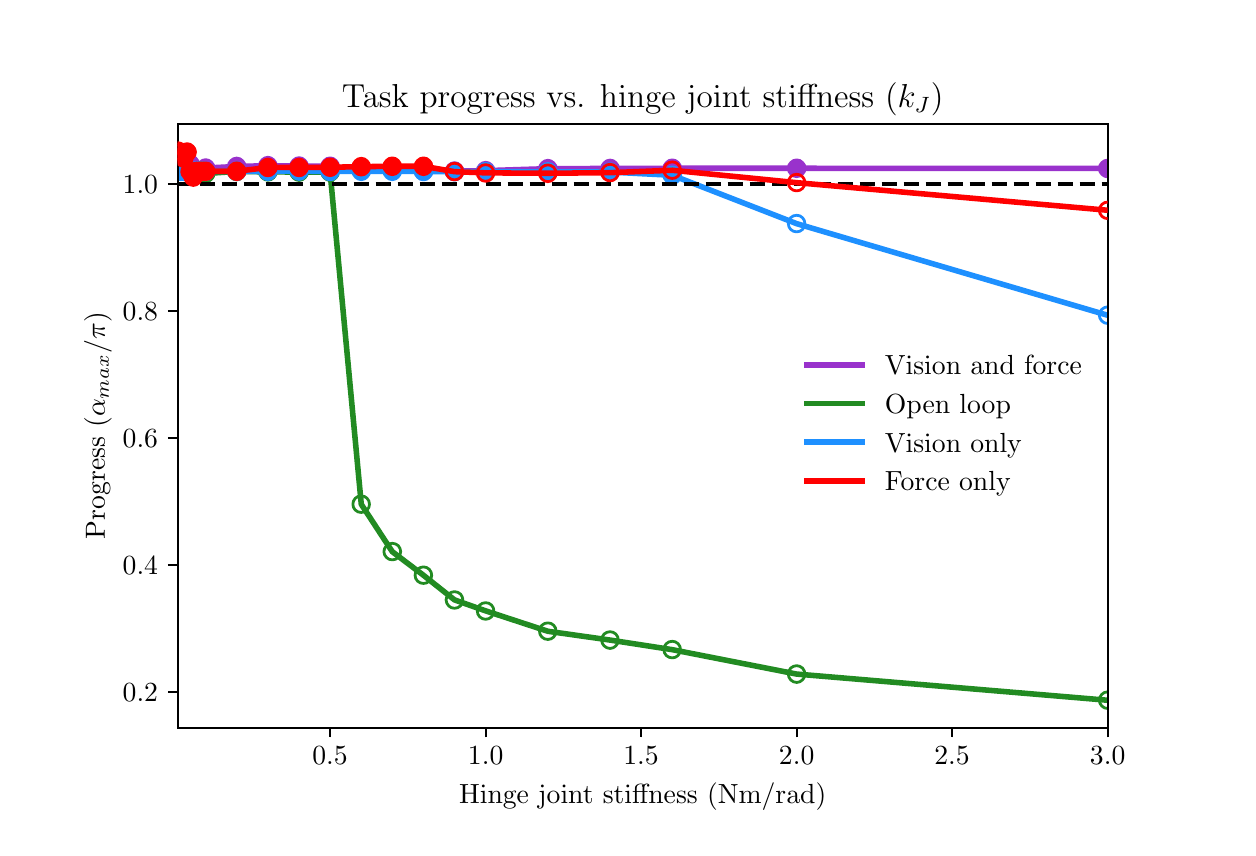 \begingroup%
\makeatletter%
\begin{pgfpicture}%
\pgfpathrectangle{\pgfpointorigin}{\pgfqpoint{6.0in}{4.0in}}%
\pgfusepath{use as bounding box, clip}%
\begin{pgfscope}%
\pgfsetbuttcap%
\pgfsetmiterjoin%
\pgfsetlinewidth{0.0pt}%
\definecolor{currentstroke}{rgb}{1.0,1.0,1.0}%
\pgfsetstrokecolor{currentstroke}%
\pgfsetstrokeopacity{0.0}%
\pgfsetdash{}{0pt}%
\pgfpathmoveto{\pgfqpoint{0.0in}{0.0in}}%
\pgfpathlineto{\pgfqpoint{6.0in}{0.0in}}%
\pgfpathlineto{\pgfqpoint{6.0in}{4.0in}}%
\pgfpathlineto{\pgfqpoint{0.0in}{4.0in}}%
\pgfpathclose%
\pgfusepath{}%
\end{pgfscope}%
\begin{pgfscope}%
\pgfsetbuttcap%
\pgfsetmiterjoin%
\definecolor{currentfill}{rgb}{1.0,1.0,1.0}%
\pgfsetfillcolor{currentfill}%
\pgfsetlinewidth{0.0pt}%
\definecolor{currentstroke}{rgb}{0.0,0.0,0.0}%
\pgfsetstrokecolor{currentstroke}%
\pgfsetstrokeopacity{0.0}%
\pgfsetdash{}{0pt}%
\pgfpathmoveto{\pgfqpoint{0.75in}{0.5in}}%
\pgfpathlineto{\pgfqpoint{5.4in}{0.5in}}%
\pgfpathlineto{\pgfqpoint{5.4in}{3.52in}}%
\pgfpathlineto{\pgfqpoint{0.75in}{3.52in}}%
\pgfpathclose%
\pgfusepath{fill}%
\end{pgfscope}%
\begin{pgfscope}%
\pgfpathrectangle{\pgfqpoint{0.75in}{0.5in}}{\pgfqpoint{4.65in}{3.02in}}%
\pgfusepath{clip}%
\pgfsetbuttcap%
\pgfsetroundjoin%
\definecolor{currentfill}{rgb}{0.6,0.196,0.8}%
\pgfsetfillcolor{currentfill}%
\pgfsetlinewidth{1.004pt}%
\definecolor{currentstroke}{rgb}{0.6,0.196,0.8}%
\pgfsetstrokecolor{currentstroke}%
\pgfsetdash{}{0pt}%
\pgfsys@defobject{currentmarker}{\pgfqpoint{-0.042in}{-0.042in}}{\pgfqpoint{0.042in}{0.042in}}{%
\pgfpathmoveto{\pgfqpoint{0.0in}{-0.042in}}%
\pgfpathcurveto{\pgfqpoint{0.011in}{-0.042in}}{\pgfqpoint{0.022in}{-0.037in}}{\pgfqpoint{0.029in}{-0.029in}}%
\pgfpathcurveto{\pgfqpoint{0.037in}{-0.022in}}{\pgfqpoint{0.042in}{-0.011in}}{\pgfqpoint{0.042in}{0.0in}}%
\pgfpathcurveto{\pgfqpoint{0.042in}{0.011in}}{\pgfqpoint{0.037in}{0.022in}}{\pgfqpoint{0.029in}{0.029in}}%
\pgfpathcurveto{\pgfqpoint{0.022in}{0.037in}}{\pgfqpoint{0.011in}{0.042in}}{\pgfqpoint{0.0in}{0.042in}}%
\pgfpathcurveto{\pgfqpoint{-0.011in}{0.042in}}{\pgfqpoint{-0.022in}{0.037in}}{\pgfqpoint{-0.029in}{0.029in}}%
\pgfpathcurveto{\pgfqpoint{-0.037in}{0.022in}}{\pgfqpoint{-0.042in}{0.011in}}{\pgfqpoint{-0.042in}{0.0in}}%
\pgfpathcurveto{\pgfqpoint{-0.042in}{-0.011in}}{\pgfqpoint{-0.037in}{-0.022in}}{\pgfqpoint{-0.029in}{-0.029in}}%
\pgfpathcurveto{\pgfqpoint{-0.022in}{-0.037in}}{\pgfqpoint{-0.011in}{-0.042in}}{\pgfqpoint{0.0in}{-0.042in}}%
\pgfpathclose%
\pgfusepath{stroke,fill}%
}%
\begin{pgfscope}%
\pgfsys@transformshift{0.812in}{3.318in}%
\pgfsys@useobject{currentmarker}{}%
\end{pgfscope}%
\begin{pgfscope}%
\pgfsys@transformshift{0.89in}{3.298in}%
\pgfsys@useobject{currentmarker}{}%
\end{pgfscope}%
\begin{pgfscope}%
\pgfsys@transformshift{1.045in}{3.306in}%
\pgfsys@useobject{currentmarker}{}%
\end{pgfscope}%
\begin{pgfscope}%
\pgfsys@transformshift{1.201in}{3.31in}%
\pgfsys@useobject{currentmarker}{}%
\end{pgfscope}%
\begin{pgfscope}%
\pgfsys@transformshift{1.357in}{3.308in}%
\pgfsys@useobject{currentmarker}{}%
\end{pgfscope}%
\begin{pgfscope}%
\pgfsys@transformshift{1.512in}{3.307in}%
\pgfsys@useobject{currentmarker}{}%
\end{pgfscope}%
\begin{pgfscope}%
\pgfsys@transformshift{1.668in}{3.287in}%
\pgfsys@useobject{currentmarker}{}%
\end{pgfscope}%
\begin{pgfscope}%
\pgfsys@transformshift{1.823in}{3.291in}%
\pgfsys@useobject{currentmarker}{}%
\end{pgfscope}%
\begin{pgfscope}%
\pgfsys@transformshift{1.979in}{3.283in}%
\pgfsys@useobject{currentmarker}{}%
\end{pgfscope}%
\begin{pgfscope}%
\pgfsys@transformshift{2.134in}{3.283in}%
\pgfsys@useobject{currentmarker}{}%
\end{pgfscope}%
\begin{pgfscope}%
\pgfsys@transformshift{2.29in}{3.285in}%
\pgfsys@useobject{currentmarker}{}%
\end{pgfscope}%
\begin{pgfscope}%
\pgfsys@transformshift{2.601in}{3.295in}%
\pgfsys@useobject{currentmarker}{}%
\end{pgfscope}%
\begin{pgfscope}%
\pgfsys@transformshift{2.912in}{3.296in}%
\pgfsys@useobject{currentmarker}{}%
\end{pgfscope}%
\begin{pgfscope}%
\pgfsys@transformshift{3.223in}{3.297in}%
\pgfsys@useobject{currentmarker}{}%
\end{pgfscope}%
\begin{pgfscope}%
\pgfsys@transformshift{3.845in}{3.297in}%
\pgfsys@useobject{currentmarker}{}%
\end{pgfscope}%
\begin{pgfscope}%
\pgfsys@transformshift{5.4in}{3.296in}%
\pgfsys@useobject{currentmarker}{}%
\end{pgfscope}%
\end{pgfscope}%
\begin{pgfscope}%
\pgfpathrectangle{\pgfqpoint{0.75in}{0.5in}}{\pgfqpoint{4.65in}{3.02in}}%
\pgfusepath{clip}%
\pgfsetbuttcap%
\pgfsetroundjoin%
\pgfsetlinewidth{1.004pt}%
\definecolor{currentstroke}{rgb}{0.6,0.196,0.8}%
\pgfsetstrokecolor{currentstroke}%
\pgfsetdash{}{0pt}%
\pgfpathmoveto{\pgfqpoint{0.0in}{-0.042in}}%
\pgfpathcurveto{\pgfqpoint{0.011in}{-0.042in}}{\pgfqpoint{0.022in}{-0.037in}}{\pgfqpoint{0.029in}{-0.029in}}%
\pgfpathcurveto{\pgfqpoint{0.037in}{-0.022in}}{\pgfqpoint{0.042in}{-0.011in}}{\pgfqpoint{0.042in}{0.0in}}%
\pgfpathcurveto{\pgfqpoint{0.042in}{0.011in}}{\pgfqpoint{0.037in}{0.022in}}{\pgfqpoint{0.029in}{0.029in}}%
\pgfpathcurveto{\pgfqpoint{0.022in}{0.037in}}{\pgfqpoint{0.011in}{0.042in}}{\pgfqpoint{0.0in}{0.042in}}%
\pgfpathcurveto{\pgfqpoint{-0.011in}{0.042in}}{\pgfqpoint{-0.022in}{0.037in}}{\pgfqpoint{-0.029in}{0.029in}}%
\pgfpathcurveto{\pgfqpoint{-0.037in}{0.022in}}{\pgfqpoint{-0.042in}{0.011in}}{\pgfqpoint{-0.042in}{0.0in}}%
\pgfpathcurveto{\pgfqpoint{-0.042in}{-0.011in}}{\pgfqpoint{-0.037in}{-0.022in}}{\pgfqpoint{-0.029in}{-0.029in}}%
\pgfpathcurveto{\pgfqpoint{-0.022in}{-0.037in}}{\pgfqpoint{-0.011in}{-0.042in}}{\pgfqpoint{0.0in}{-0.042in}}%
\pgfpathclose%
\pgfusepath{stroke}%
\end{pgfscope}%
\begin{pgfscope}%
\pgfpathrectangle{\pgfqpoint{0.75in}{0.5in}}{\pgfqpoint{4.65in}{3.02in}}%
\pgfusepath{clip}%
\pgfsetrectcap%
\pgfsetroundjoin%
\pgfsetlinewidth{2.007pt}%
\definecolor{currentstroke}{rgb}{0.6,0.196,0.8}%
\pgfsetstrokecolor{currentstroke}%
\pgfsetdash{}{0pt}%
\pgfpathmoveto{\pgfqpoint{0.812in}{3.318in}}%
\pgfpathlineto{\pgfqpoint{0.89in}{3.298in}}%
\pgfpathlineto{\pgfqpoint{1.045in}{3.306in}}%
\pgfpathlineto{\pgfqpoint{1.201in}{3.31in}}%
\pgfpathlineto{\pgfqpoint{1.357in}{3.308in}}%
\pgfpathlineto{\pgfqpoint{1.512in}{3.307in}}%
\pgfpathlineto{\pgfqpoint{1.668in}{3.287in}}%
\pgfpathlineto{\pgfqpoint{1.823in}{3.291in}}%
\pgfpathlineto{\pgfqpoint{1.979in}{3.283in}}%
\pgfpathlineto{\pgfqpoint{2.134in}{3.283in}}%
\pgfpathlineto{\pgfqpoint{2.29in}{3.285in}}%
\pgfpathlineto{\pgfqpoint{2.601in}{3.295in}}%
\pgfpathlineto{\pgfqpoint{2.912in}{3.296in}}%
\pgfpathlineto{\pgfqpoint{3.223in}{3.297in}}%
\pgfpathlineto{\pgfqpoint{3.845in}{3.297in}}%
\pgfpathlineto{\pgfqpoint{5.4in}{3.296in}}%
\pgfusepath{stroke}%
\end{pgfscope}%
\begin{pgfscope}%
\pgfpathrectangle{\pgfqpoint{0.75in}{0.5in}}{\pgfqpoint{4.65in}{3.02in}}%
\pgfusepath{clip}%
\pgfsetbuttcap%
\pgfsetroundjoin%
\definecolor{currentfill}{rgb}{0.133,0.545,0.133}%
\pgfsetfillcolor{currentfill}%
\pgfsetlinewidth{1.004pt}%
\definecolor{currentstroke}{rgb}{0.133,0.545,0.133}%
\pgfsetstrokecolor{currentstroke}%
\pgfsetdash{}{0pt}%
\pgfsys@defobject{currentmarker}{\pgfqpoint{-0.042in}{-0.042in}}{\pgfqpoint{0.042in}{0.042in}}{%
\pgfpathmoveto{\pgfqpoint{0.0in}{-0.042in}}%
\pgfpathcurveto{\pgfqpoint{0.011in}{-0.042in}}{\pgfqpoint{0.022in}{-0.037in}}{\pgfqpoint{0.029in}{-0.029in}}%
\pgfpathcurveto{\pgfqpoint{0.037in}{-0.022in}}{\pgfqpoint{0.042in}{-0.011in}}{\pgfqpoint{0.042in}{0.0in}}%
\pgfpathcurveto{\pgfqpoint{0.042in}{0.011in}}{\pgfqpoint{0.037in}{0.022in}}{\pgfqpoint{0.029in}{0.029in}}%
\pgfpathcurveto{\pgfqpoint{0.022in}{0.037in}}{\pgfqpoint{0.011in}{0.042in}}{\pgfqpoint{0.0in}{0.042in}}%
\pgfpathcurveto{\pgfqpoint{-0.011in}{0.042in}}{\pgfqpoint{-0.022in}{0.037in}}{\pgfqpoint{-0.029in}{0.029in}}%
\pgfpathcurveto{\pgfqpoint{-0.037in}{0.022in}}{\pgfqpoint{-0.042in}{0.011in}}{\pgfqpoint{-0.042in}{0.0in}}%
\pgfpathcurveto{\pgfqpoint{-0.042in}{-0.011in}}{\pgfqpoint{-0.037in}{-0.022in}}{\pgfqpoint{-0.029in}{-0.029in}}%
\pgfpathcurveto{\pgfqpoint{-0.022in}{-0.037in}}{\pgfqpoint{-0.011in}{-0.042in}}{\pgfqpoint{0.0in}{-0.042in}}%
\pgfpathclose%
\pgfusepath{stroke,fill}%
}%
\begin{pgfscope}%
\pgfsys@transformshift{0.812in}{3.282in}%
\pgfsys@useobject{currentmarker}{}%
\end{pgfscope}%
\begin{pgfscope}%
\pgfsys@transformshift{0.89in}{3.271in}%
\pgfsys@useobject{currentmarker}{}%
\end{pgfscope}%
\begin{pgfscope}%
\pgfsys@transformshift{1.045in}{3.281in}%
\pgfsys@useobject{currentmarker}{}%
\end{pgfscope}%
\begin{pgfscope}%
\pgfsys@transformshift{1.201in}{3.279in}%
\pgfsys@useobject{currentmarker}{}%
\end{pgfscope}%
\begin{pgfscope}%
\pgfsys@transformshift{1.357in}{3.278in}%
\pgfsys@useobject{currentmarker}{}%
\end{pgfscope}%
\begin{pgfscope}%
\pgfsys@transformshift{1.512in}{3.278in}%
\pgfsys@useobject{currentmarker}{}%
\end{pgfscope}%
\end{pgfscope}%
\begin{pgfscope}%
\pgfpathrectangle{\pgfqpoint{0.75in}{0.5in}}{\pgfqpoint{4.65in}{3.02in}}%
\pgfusepath{clip}%
\pgfsetbuttcap%
\pgfsetroundjoin%
\pgfsetlinewidth{1.004pt}%
\definecolor{currentstroke}{rgb}{0.133,0.545,0.133}%
\pgfsetstrokecolor{currentstroke}%
\pgfsetdash{}{0pt}%
\pgfpathmoveto{\pgfqpoint{1.668in}{1.576in}}%
\pgfpathcurveto{\pgfqpoint{1.679in}{1.576in}}{\pgfqpoint{1.689in}{1.58in}}{\pgfqpoint{1.697in}{1.588in}}%
\pgfpathcurveto{\pgfqpoint{1.705in}{1.596in}}{\pgfqpoint{1.709in}{1.606in}}{\pgfqpoint{1.709in}{1.617in}}%
\pgfpathcurveto{\pgfqpoint{1.709in}{1.628in}}{\pgfqpoint{1.705in}{1.639in}}{\pgfqpoint{1.697in}{1.647in}}%
\pgfpathcurveto{\pgfqpoint{1.689in}{1.655in}}{\pgfqpoint{1.679in}{1.659in}}{\pgfqpoint{1.668in}{1.659in}}%
\pgfpathcurveto{\pgfqpoint{1.657in}{1.659in}}{\pgfqpoint{1.646in}{1.655in}}{\pgfqpoint{1.638in}{1.647in}}%
\pgfpathcurveto{\pgfqpoint{1.63in}{1.639in}}{\pgfqpoint{1.626in}{1.628in}}{\pgfqpoint{1.626in}{1.617in}}%
\pgfpathcurveto{\pgfqpoint{1.626in}{1.606in}}{\pgfqpoint{1.63in}{1.596in}}{\pgfqpoint{1.638in}{1.588in}}%
\pgfpathcurveto{\pgfqpoint{1.646in}{1.58in}}{\pgfqpoint{1.657in}{1.576in}}{\pgfqpoint{1.668in}{1.576in}}%
\pgfpathclose%
\pgfusepath{stroke}%
\end{pgfscope}%
\begin{pgfscope}%
\pgfpathrectangle{\pgfqpoint{0.75in}{0.5in}}{\pgfqpoint{4.65in}{3.02in}}%
\pgfusepath{clip}%
\pgfsetbuttcap%
\pgfsetroundjoin%
\pgfsetlinewidth{1.004pt}%
\definecolor{currentstroke}{rgb}{0.133,0.545,0.133}%
\pgfsetstrokecolor{currentstroke}%
\pgfsetdash{}{0pt}%
\pgfpathmoveto{\pgfqpoint{1.823in}{1.339in}}%
\pgfpathcurveto{\pgfqpoint{1.834in}{1.339in}}{\pgfqpoint{1.845in}{1.343in}}{\pgfqpoint{1.853in}{1.351in}}%
\pgfpathcurveto{\pgfqpoint{1.86in}{1.359in}}{\pgfqpoint{1.865in}{1.369in}}{\pgfqpoint{1.865in}{1.38in}}%
\pgfpathcurveto{\pgfqpoint{1.865in}{1.391in}}{\pgfqpoint{1.86in}{1.402in}}{\pgfqpoint{1.853in}{1.41in}}%
\pgfpathcurveto{\pgfqpoint{1.845in}{1.417in}}{\pgfqpoint{1.834in}{1.422in}}{\pgfqpoint{1.823in}{1.422in}}%
\pgfpathcurveto{\pgfqpoint{1.812in}{1.422in}}{\pgfqpoint{1.801in}{1.417in}}{\pgfqpoint{1.794in}{1.41in}}%
\pgfpathcurveto{\pgfqpoint{1.786in}{1.402in}}{\pgfqpoint{1.781in}{1.391in}}{\pgfqpoint{1.781in}{1.38in}}%
\pgfpathcurveto{\pgfqpoint{1.781in}{1.369in}}{\pgfqpoint{1.786in}{1.359in}}{\pgfqpoint{1.794in}{1.351in}}%
\pgfpathcurveto{\pgfqpoint{1.801in}{1.343in}}{\pgfqpoint{1.812in}{1.339in}}{\pgfqpoint{1.823in}{1.339in}}%
\pgfpathclose%
\pgfusepath{stroke}%
\end{pgfscope}%
\begin{pgfscope}%
\pgfpathrectangle{\pgfqpoint{0.75in}{0.5in}}{\pgfqpoint{4.65in}{3.02in}}%
\pgfusepath{clip}%
\pgfsetbuttcap%
\pgfsetroundjoin%
\pgfsetlinewidth{1.004pt}%
\definecolor{currentstroke}{rgb}{0.133,0.545,0.133}%
\pgfsetstrokecolor{currentstroke}%
\pgfsetdash{}{0pt}%
\pgfpathmoveto{\pgfqpoint{1.979in}{1.221in}}%
\pgfpathcurveto{\pgfqpoint{1.99in}{1.221in}}{\pgfqpoint{2.0in}{1.225in}}{\pgfqpoint{2.008in}{1.233in}}%
\pgfpathcurveto{\pgfqpoint{2.016in}{1.241in}}{\pgfqpoint{2.02in}{1.251in}}{\pgfqpoint{2.02in}{1.262in}}%
\pgfpathcurveto{\pgfqpoint{2.02in}{1.273in}}{\pgfqpoint{2.016in}{1.284in}}{\pgfqpoint{2.008in}{1.292in}}%
\pgfpathcurveto{\pgfqpoint{2.0in}{1.299in}}{\pgfqpoint{1.99in}{1.304in}}{\pgfqpoint{1.979in}{1.304in}}%
\pgfpathcurveto{\pgfqpoint{1.968in}{1.304in}}{\pgfqpoint{1.957in}{1.299in}}{\pgfqpoint{1.949in}{1.292in}}%
\pgfpathcurveto{\pgfqpoint{1.941in}{1.284in}}{\pgfqpoint{1.937in}{1.273in}}{\pgfqpoint{1.937in}{1.262in}}%
\pgfpathcurveto{\pgfqpoint{1.937in}{1.251in}}{\pgfqpoint{1.941in}{1.241in}}{\pgfqpoint{1.949in}{1.233in}}%
\pgfpathcurveto{\pgfqpoint{1.957in}{1.225in}}{\pgfqpoint{1.968in}{1.221in}}{\pgfqpoint{1.979in}{1.221in}}%
\pgfpathclose%
\pgfusepath{stroke}%
\end{pgfscope}%
\begin{pgfscope}%
\pgfpathrectangle{\pgfqpoint{0.75in}{0.5in}}{\pgfqpoint{4.65in}{3.02in}}%
\pgfusepath{clip}%
\pgfsetbuttcap%
\pgfsetroundjoin%
\pgfsetlinewidth{1.004pt}%
\definecolor{currentstroke}{rgb}{0.133,0.545,0.133}%
\pgfsetstrokecolor{currentstroke}%
\pgfsetdash{}{0pt}%
\pgfpathmoveto{\pgfqpoint{2.134in}{1.097in}}%
\pgfpathcurveto{\pgfqpoint{2.145in}{1.097in}}{\pgfqpoint{2.156in}{1.101in}}{\pgfqpoint{2.164in}{1.109in}}%
\pgfpathcurveto{\pgfqpoint{2.171in}{1.117in}}{\pgfqpoint{2.176in}{1.128in}}{\pgfqpoint{2.176in}{1.139in}}%
\pgfpathcurveto{\pgfqpoint{2.176in}{1.15in}}{\pgfqpoint{2.171in}{1.16in}}{\pgfqpoint{2.164in}{1.168in}}%
\pgfpathcurveto{\pgfqpoint{2.156in}{1.176in}}{\pgfqpoint{2.145in}{1.18in}}{\pgfqpoint{2.134in}{1.18in}}%
\pgfpathcurveto{\pgfqpoint{2.123in}{1.18in}}{\pgfqpoint{2.112in}{1.176in}}{\pgfqpoint{2.105in}{1.168in}}%
\pgfpathcurveto{\pgfqpoint{2.097in}{1.16in}}{\pgfqpoint{2.092in}{1.15in}}{\pgfqpoint{2.092in}{1.139in}}%
\pgfpathcurveto{\pgfqpoint{2.092in}{1.128in}}{\pgfqpoint{2.097in}{1.117in}}{\pgfqpoint{2.105in}{1.109in}}%
\pgfpathcurveto{\pgfqpoint{2.112in}{1.101in}}{\pgfqpoint{2.123in}{1.097in}}{\pgfqpoint{2.134in}{1.097in}}%
\pgfpathclose%
\pgfusepath{stroke}%
\end{pgfscope}%
\begin{pgfscope}%
\pgfpathrectangle{\pgfqpoint{0.75in}{0.5in}}{\pgfqpoint{4.65in}{3.02in}}%
\pgfusepath{clip}%
\pgfsetbuttcap%
\pgfsetroundjoin%
\pgfsetlinewidth{1.004pt}%
\definecolor{currentstroke}{rgb}{0.133,0.545,0.133}%
\pgfsetstrokecolor{currentstroke}%
\pgfsetdash{}{0pt}%
\pgfpathmoveto{\pgfqpoint{2.29in}{1.042in}}%
\pgfpathcurveto{\pgfqpoint{2.301in}{1.042in}}{\pgfqpoint{2.311in}{1.046in}}{\pgfqpoint{2.319in}{1.054in}}%
\pgfpathcurveto{\pgfqpoint{2.327in}{1.062in}}{\pgfqpoint{2.331in}{1.073in}}{\pgfqpoint{2.331in}{1.084in}}%
\pgfpathcurveto{\pgfqpoint{2.331in}{1.095in}}{\pgfqpoint{2.327in}{1.105in}}{\pgfqpoint{2.319in}{1.113in}}%
\pgfpathcurveto{\pgfqpoint{2.311in}{1.121in}}{\pgfqpoint{2.301in}{1.125in}}{\pgfqpoint{2.29in}{1.125in}}%
\pgfpathcurveto{\pgfqpoint{2.279in}{1.125in}}{\pgfqpoint{2.268in}{1.121in}}{\pgfqpoint{2.26in}{1.113in}}%
\pgfpathcurveto{\pgfqpoint{2.252in}{1.105in}}{\pgfqpoint{2.248in}{1.095in}}{\pgfqpoint{2.248in}{1.084in}}%
\pgfpathcurveto{\pgfqpoint{2.248in}{1.073in}}{\pgfqpoint{2.252in}{1.062in}}{\pgfqpoint{2.26in}{1.054in}}%
\pgfpathcurveto{\pgfqpoint{2.268in}{1.046in}}{\pgfqpoint{2.279in}{1.042in}}{\pgfqpoint{2.29in}{1.042in}}%
\pgfpathclose%
\pgfusepath{stroke}%
\end{pgfscope}%
\begin{pgfscope}%
\pgfpathrectangle{\pgfqpoint{0.75in}{0.5in}}{\pgfqpoint{4.65in}{3.02in}}%
\pgfusepath{clip}%
\pgfsetbuttcap%
\pgfsetroundjoin%
\pgfsetlinewidth{1.004pt}%
\definecolor{currentstroke}{rgb}{0.133,0.545,0.133}%
\pgfsetstrokecolor{currentstroke}%
\pgfsetdash{}{0pt}%
\pgfpathmoveto{\pgfqpoint{2.601in}{0.941in}}%
\pgfpathcurveto{\pgfqpoint{2.612in}{0.941in}}{\pgfqpoint{2.622in}{0.945in}}{\pgfqpoint{2.63in}{0.953in}}%
\pgfpathcurveto{\pgfqpoint{2.638in}{0.961in}}{\pgfqpoint{2.642in}{0.971in}}{\pgfqpoint{2.642in}{0.982in}}%
\pgfpathcurveto{\pgfqpoint{2.642in}{0.994in}}{\pgfqpoint{2.638in}{1.004in}}{\pgfqpoint{2.63in}{1.012in}}%
\pgfpathcurveto{\pgfqpoint{2.622in}{1.02in}}{\pgfqpoint{2.612in}{1.024in}}{\pgfqpoint{2.601in}{1.024in}}%
\pgfpathcurveto{\pgfqpoint{2.59in}{1.024in}}{\pgfqpoint{2.579in}{1.02in}}{\pgfqpoint{2.571in}{1.012in}}%
\pgfpathcurveto{\pgfqpoint{2.563in}{1.004in}}{\pgfqpoint{2.559in}{0.994in}}{\pgfqpoint{2.559in}{0.982in}}%
\pgfpathcurveto{\pgfqpoint{2.559in}{0.971in}}{\pgfqpoint{2.563in}{0.961in}}{\pgfqpoint{2.571in}{0.953in}}%
\pgfpathcurveto{\pgfqpoint{2.579in}{0.945in}}{\pgfqpoint{2.59in}{0.941in}}{\pgfqpoint{2.601in}{0.941in}}%
\pgfpathclose%
\pgfusepath{stroke}%
\end{pgfscope}%
\begin{pgfscope}%
\pgfpathrectangle{\pgfqpoint{0.75in}{0.5in}}{\pgfqpoint{4.65in}{3.02in}}%
\pgfusepath{clip}%
\pgfsetbuttcap%
\pgfsetroundjoin%
\pgfsetlinewidth{1.004pt}%
\definecolor{currentstroke}{rgb}{0.133,0.545,0.133}%
\pgfsetstrokecolor{currentstroke}%
\pgfsetdash{}{0pt}%
\pgfpathmoveto{\pgfqpoint{2.912in}{0.896in}}%
\pgfpathcurveto{\pgfqpoint{2.923in}{0.896in}}{\pgfqpoint{2.933in}{0.901in}}{\pgfqpoint{2.941in}{0.909in}}%
\pgfpathcurveto{\pgfqpoint{2.949in}{0.916in}}{\pgfqpoint{2.953in}{0.927in}}{\pgfqpoint{2.953in}{0.938in}}%
\pgfpathcurveto{\pgfqpoint{2.953in}{0.949in}}{\pgfqpoint{2.949in}{0.96in}}{\pgfqpoint{2.941in}{0.968in}}%
\pgfpathcurveto{\pgfqpoint{2.933in}{0.975in}}{\pgfqpoint{2.923in}{0.98in}}{\pgfqpoint{2.912in}{0.98in}}%
\pgfpathcurveto{\pgfqpoint{2.901in}{0.98in}}{\pgfqpoint{2.89in}{0.975in}}{\pgfqpoint{2.882in}{0.968in}}%
\pgfpathcurveto{\pgfqpoint{2.874in}{0.96in}}{\pgfqpoint{2.87in}{0.949in}}{\pgfqpoint{2.87in}{0.938in}}%
\pgfpathcurveto{\pgfqpoint{2.87in}{0.927in}}{\pgfqpoint{2.874in}{0.916in}}{\pgfqpoint{2.882in}{0.909in}}%
\pgfpathcurveto{\pgfqpoint{2.89in}{0.901in}}{\pgfqpoint{2.901in}{0.896in}}{\pgfqpoint{2.912in}{0.896in}}%
\pgfpathclose%
\pgfusepath{stroke}%
\end{pgfscope}%
\begin{pgfscope}%
\pgfpathrectangle{\pgfqpoint{0.75in}{0.5in}}{\pgfqpoint{4.65in}{3.02in}}%
\pgfusepath{clip}%
\pgfsetbuttcap%
\pgfsetroundjoin%
\pgfsetlinewidth{1.004pt}%
\definecolor{currentstroke}{rgb}{0.133,0.545,0.133}%
\pgfsetstrokecolor{currentstroke}%
\pgfsetdash{}{0pt}%
\pgfpathmoveto{\pgfqpoint{3.223in}{0.849in}}%
\pgfpathcurveto{\pgfqpoint{3.234in}{0.849in}}{\pgfqpoint{3.244in}{0.853in}}{\pgfqpoint{3.252in}{0.861in}}%
\pgfpathcurveto{\pgfqpoint{3.26in}{0.869in}}{\pgfqpoint{3.264in}{0.879in}}{\pgfqpoint{3.264in}{0.89in}}%
\pgfpathcurveto{\pgfqpoint{3.264in}{0.902in}}{\pgfqpoint{3.26in}{0.912in}}{\pgfqpoint{3.252in}{0.92in}}%
\pgfpathcurveto{\pgfqpoint{3.244in}{0.928in}}{\pgfqpoint{3.234in}{0.932in}}{\pgfqpoint{3.223in}{0.932in}}%
\pgfpathcurveto{\pgfqpoint{3.212in}{0.932in}}{\pgfqpoint{3.201in}{0.928in}}{\pgfqpoint{3.193in}{0.92in}}%
\pgfpathcurveto{\pgfqpoint{3.185in}{0.912in}}{\pgfqpoint{3.181in}{0.902in}}{\pgfqpoint{3.181in}{0.89in}}%
\pgfpathcurveto{\pgfqpoint{3.181in}{0.879in}}{\pgfqpoint{3.185in}{0.869in}}{\pgfqpoint{3.193in}{0.861in}}%
\pgfpathcurveto{\pgfqpoint{3.201in}{0.853in}}{\pgfqpoint{3.212in}{0.849in}}{\pgfqpoint{3.223in}{0.849in}}%
\pgfpathclose%
\pgfusepath{stroke}%
\end{pgfscope}%
\begin{pgfscope}%
\pgfpathrectangle{\pgfqpoint{0.75in}{0.5in}}{\pgfqpoint{4.65in}{3.02in}}%
\pgfusepath{clip}%
\pgfsetbuttcap%
\pgfsetroundjoin%
\pgfsetlinewidth{1.004pt}%
\definecolor{currentstroke}{rgb}{0.133,0.545,0.133}%
\pgfsetstrokecolor{currentstroke}%
\pgfsetdash{}{0pt}%
\pgfpathmoveto{\pgfqpoint{3.845in}{0.726in}}%
\pgfpathcurveto{\pgfqpoint{3.856in}{0.726in}}{\pgfqpoint{3.866in}{0.731in}}{\pgfqpoint{3.874in}{0.739in}}%
\pgfpathcurveto{\pgfqpoint{3.882in}{0.746in}}{\pgfqpoint{3.886in}{0.757in}}{\pgfqpoint{3.886in}{0.768in}}%
\pgfpathcurveto{\pgfqpoint{3.886in}{0.779in}}{\pgfqpoint{3.882in}{0.79in}}{\pgfqpoint{3.874in}{0.798in}}%
\pgfpathcurveto{\pgfqpoint{3.866in}{0.805in}}{\pgfqpoint{3.856in}{0.81in}}{\pgfqpoint{3.845in}{0.81in}}%
\pgfpathcurveto{\pgfqpoint{3.834in}{0.81in}}{\pgfqpoint{3.823in}{0.805in}}{\pgfqpoint{3.815in}{0.798in}}%
\pgfpathcurveto{\pgfqpoint{3.808in}{0.79in}}{\pgfqpoint{3.803in}{0.779in}}{\pgfqpoint{3.803in}{0.768in}}%
\pgfpathcurveto{\pgfqpoint{3.803in}{0.757in}}{\pgfqpoint{3.808in}{0.746in}}{\pgfqpoint{3.815in}{0.739in}}%
\pgfpathcurveto{\pgfqpoint{3.823in}{0.731in}}{\pgfqpoint{3.834in}{0.726in}}{\pgfqpoint{3.845in}{0.726in}}%
\pgfpathclose%
\pgfusepath{stroke}%
\end{pgfscope}%
\begin{pgfscope}%
\pgfpathrectangle{\pgfqpoint{0.75in}{0.5in}}{\pgfqpoint{4.65in}{3.02in}}%
\pgfusepath{clip}%
\pgfsetbuttcap%
\pgfsetroundjoin%
\pgfsetlinewidth{1.004pt}%
\definecolor{currentstroke}{rgb}{0.133,0.545,0.133}%
\pgfsetstrokecolor{currentstroke}%
\pgfsetdash{}{0pt}%
\pgfpathmoveto{\pgfqpoint{5.4in}{0.596in}}%
\pgfpathcurveto{\pgfqpoint{5.411in}{0.596in}}{\pgfqpoint{5.422in}{0.6in}}{\pgfqpoint{5.429in}{0.608in}}%
\pgfpathcurveto{\pgfqpoint{5.437in}{0.616in}}{\pgfqpoint{5.442in}{0.626in}}{\pgfqpoint{5.442in}{0.637in}}%
\pgfpathcurveto{\pgfqpoint{5.442in}{0.648in}}{\pgfqpoint{5.437in}{0.659in}}{\pgfqpoint{5.429in}{0.667in}}%
\pgfpathcurveto{\pgfqpoint{5.422in}{0.675in}}{\pgfqpoint{5.411in}{0.679in}}{\pgfqpoint{5.4in}{0.679in}}%
\pgfpathcurveto{\pgfqpoint{5.389in}{0.679in}}{\pgfqpoint{5.378in}{0.675in}}{\pgfqpoint{5.371in}{0.667in}}%
\pgfpathcurveto{\pgfqpoint{5.363in}{0.659in}}{\pgfqpoint{5.358in}{0.648in}}{\pgfqpoint{5.358in}{0.637in}}%
\pgfpathcurveto{\pgfqpoint{5.358in}{0.626in}}{\pgfqpoint{5.363in}{0.616in}}{\pgfqpoint{5.371in}{0.608in}}%
\pgfpathcurveto{\pgfqpoint{5.378in}{0.6in}}{\pgfqpoint{5.389in}{0.596in}}{\pgfqpoint{5.4in}{0.596in}}%
\pgfpathclose%
\pgfusepath{stroke}%
\end{pgfscope}%
\begin{pgfscope}%
\pgfpathrectangle{\pgfqpoint{0.75in}{0.5in}}{\pgfqpoint{4.65in}{3.02in}}%
\pgfusepath{clip}%
\pgfsetrectcap%
\pgfsetroundjoin%
\pgfsetlinewidth{2.007pt}%
\definecolor{currentstroke}{rgb}{0.133,0.545,0.133}%
\pgfsetstrokecolor{currentstroke}%
\pgfsetdash{}{0pt}%
\pgfpathmoveto{\pgfqpoint{0.812in}{3.282in}}%
\pgfpathlineto{\pgfqpoint{0.89in}{3.271in}}%
\pgfpathlineto{\pgfqpoint{1.045in}{3.281in}}%
\pgfpathlineto{\pgfqpoint{1.201in}{3.279in}}%
\pgfpathlineto{\pgfqpoint{1.357in}{3.278in}}%
\pgfpathlineto{\pgfqpoint{1.512in}{3.278in}}%
\pgfpathlineto{\pgfqpoint{1.668in}{1.617in}}%
\pgfpathlineto{\pgfqpoint{1.823in}{1.38in}}%
\pgfpathlineto{\pgfqpoint{1.979in}{1.262in}}%
\pgfpathlineto{\pgfqpoint{2.134in}{1.139in}}%
\pgfpathlineto{\pgfqpoint{2.29in}{1.084in}}%
\pgfpathlineto{\pgfqpoint{2.601in}{0.982in}}%
\pgfpathlineto{\pgfqpoint{2.912in}{0.938in}}%
\pgfpathlineto{\pgfqpoint{3.223in}{0.89in}}%
\pgfpathlineto{\pgfqpoint{3.845in}{0.768in}}%
\pgfpathlineto{\pgfqpoint{5.4in}{0.637in}}%
\pgfusepath{stroke}%
\end{pgfscope}%
\begin{pgfscope}%
\pgfsetbuttcap%
\pgfsetroundjoin%
\definecolor{currentfill}{rgb}{0.0,0.0,0.0}%
\pgfsetfillcolor{currentfill}%
\pgfsetlinewidth{0.803pt}%
\definecolor{currentstroke}{rgb}{0.0,0.0,0.0}%
\pgfsetstrokecolor{currentstroke}%
\pgfsetdash{}{0pt}%
\pgfsys@defobject{currentmarker}{\pgfqpoint{0.0in}{-0.049in}}{\pgfqpoint{0.0in}{0.0in}}{%
\pgfpathmoveto{\pgfqpoint{0.0in}{0.0in}}%
\pgfpathlineto{\pgfqpoint{0.0in}{-0.049in}}%
\pgfusepath{stroke,fill}%
}%
\begin{pgfscope}%
\pgfsys@transformshift{1.512in}{0.5in}%
\pgfsys@useobject{currentmarker}{}%
\end{pgfscope}%
\end{pgfscope}%
\begin{pgfscope}%
\definecolor{textcolor}{rgb}{0.0,0.0,0.0}%
\pgfsetstrokecolor{textcolor}%
\pgfsetfillcolor{textcolor}%
\pgftext[x=1.512in,y=0.403in,,top]{\color{textcolor}\rmfamily\fontsize{10.0}{12.0}\selectfont \(\displaystyle {0.5}\)}%
\end{pgfscope}%
\begin{pgfscope}%
\pgfsetbuttcap%
\pgfsetroundjoin%
\definecolor{currentfill}{rgb}{0.0,0.0,0.0}%
\pgfsetfillcolor{currentfill}%
\pgfsetlinewidth{0.803pt}%
\definecolor{currentstroke}{rgb}{0.0,0.0,0.0}%
\pgfsetstrokecolor{currentstroke}%
\pgfsetdash{}{0pt}%
\pgfsys@defobject{currentmarker}{\pgfqpoint{0.0in}{-0.049in}}{\pgfqpoint{0.0in}{0.0in}}{%
\pgfpathmoveto{\pgfqpoint{0.0in}{0.0in}}%
\pgfpathlineto{\pgfqpoint{0.0in}{-0.049in}}%
\pgfusepath{stroke,fill}%
}%
\begin{pgfscope}%
\pgfsys@transformshift{2.29in}{0.5in}%
\pgfsys@useobject{currentmarker}{}%
\end{pgfscope}%
\end{pgfscope}%
\begin{pgfscope}%
\definecolor{textcolor}{rgb}{0.0,0.0,0.0}%
\pgfsetstrokecolor{textcolor}%
\pgfsetfillcolor{textcolor}%
\pgftext[x=2.29in,y=0.403in,,top]{\color{textcolor}\rmfamily\fontsize{10.0}{12.0}\selectfont \(\displaystyle {1.0}\)}%
\end{pgfscope}%
\begin{pgfscope}%
\pgfsetbuttcap%
\pgfsetroundjoin%
\definecolor{currentfill}{rgb}{0.0,0.0,0.0}%
\pgfsetfillcolor{currentfill}%
\pgfsetlinewidth{0.803pt}%
\definecolor{currentstroke}{rgb}{0.0,0.0,0.0}%
\pgfsetstrokecolor{currentstroke}%
\pgfsetdash{}{0pt}%
\pgfsys@defobject{currentmarker}{\pgfqpoint{0.0in}{-0.049in}}{\pgfqpoint{0.0in}{0.0in}}{%
\pgfpathmoveto{\pgfqpoint{0.0in}{0.0in}}%
\pgfpathlineto{\pgfqpoint{0.0in}{-0.049in}}%
\pgfusepath{stroke,fill}%
}%
\begin{pgfscope}%
\pgfsys@transformshift{3.067in}{0.5in}%
\pgfsys@useobject{currentmarker}{}%
\end{pgfscope}%
\end{pgfscope}%
\begin{pgfscope}%
\definecolor{textcolor}{rgb}{0.0,0.0,0.0}%
\pgfsetstrokecolor{textcolor}%
\pgfsetfillcolor{textcolor}%
\pgftext[x=3.067in,y=0.403in,,top]{\color{textcolor}\rmfamily\fontsize{10.0}{12.0}\selectfont \(\displaystyle {1.5}\)}%
\end{pgfscope}%
\begin{pgfscope}%
\pgfsetbuttcap%
\pgfsetroundjoin%
\definecolor{currentfill}{rgb}{0.0,0.0,0.0}%
\pgfsetfillcolor{currentfill}%
\pgfsetlinewidth{0.803pt}%
\definecolor{currentstroke}{rgb}{0.0,0.0,0.0}%
\pgfsetstrokecolor{currentstroke}%
\pgfsetdash{}{0pt}%
\pgfsys@defobject{currentmarker}{\pgfqpoint{0.0in}{-0.049in}}{\pgfqpoint{0.0in}{0.0in}}{%
\pgfpathmoveto{\pgfqpoint{0.0in}{0.0in}}%
\pgfpathlineto{\pgfqpoint{0.0in}{-0.049in}}%
\pgfusepath{stroke,fill}%
}%
\begin{pgfscope}%
\pgfsys@transformshift{3.845in}{0.5in}%
\pgfsys@useobject{currentmarker}{}%
\end{pgfscope}%
\end{pgfscope}%
\begin{pgfscope}%
\definecolor{textcolor}{rgb}{0.0,0.0,0.0}%
\pgfsetstrokecolor{textcolor}%
\pgfsetfillcolor{textcolor}%
\pgftext[x=3.845in,y=0.403in,,top]{\color{textcolor}\rmfamily\fontsize{10.0}{12.0}\selectfont \(\displaystyle {2.0}\)}%
\end{pgfscope}%
\begin{pgfscope}%
\pgfsetbuttcap%
\pgfsetroundjoin%
\definecolor{currentfill}{rgb}{0.0,0.0,0.0}%
\pgfsetfillcolor{currentfill}%
\pgfsetlinewidth{0.803pt}%
\definecolor{currentstroke}{rgb}{0.0,0.0,0.0}%
\pgfsetstrokecolor{currentstroke}%
\pgfsetdash{}{0pt}%
\pgfsys@defobject{currentmarker}{\pgfqpoint{0.0in}{-0.049in}}{\pgfqpoint{0.0in}{0.0in}}{%
\pgfpathmoveto{\pgfqpoint{0.0in}{0.0in}}%
\pgfpathlineto{\pgfqpoint{0.0in}{-0.049in}}%
\pgfusepath{stroke,fill}%
}%
\begin{pgfscope}%
\pgfsys@transformshift{4.622in}{0.5in}%
\pgfsys@useobject{currentmarker}{}%
\end{pgfscope}%
\end{pgfscope}%
\begin{pgfscope}%
\definecolor{textcolor}{rgb}{0.0,0.0,0.0}%
\pgfsetstrokecolor{textcolor}%
\pgfsetfillcolor{textcolor}%
\pgftext[x=4.622in,y=0.403in,,top]{\color{textcolor}\rmfamily\fontsize{10.0}{12.0}\selectfont \(\displaystyle {2.5}\)}%
\end{pgfscope}%
\begin{pgfscope}%
\pgfsetbuttcap%
\pgfsetroundjoin%
\definecolor{currentfill}{rgb}{0.0,0.0,0.0}%
\pgfsetfillcolor{currentfill}%
\pgfsetlinewidth{0.803pt}%
\definecolor{currentstroke}{rgb}{0.0,0.0,0.0}%
\pgfsetstrokecolor{currentstroke}%
\pgfsetdash{}{0pt}%
\pgfsys@defobject{currentmarker}{\pgfqpoint{0.0in}{-0.049in}}{\pgfqpoint{0.0in}{0.0in}}{%
\pgfpathmoveto{\pgfqpoint{0.0in}{0.0in}}%
\pgfpathlineto{\pgfqpoint{0.0in}{-0.049in}}%
\pgfusepath{stroke,fill}%
}%
\begin{pgfscope}%
\pgfsys@transformshift{5.4in}{0.5in}%
\pgfsys@useobject{currentmarker}{}%
\end{pgfscope}%
\end{pgfscope}%
\begin{pgfscope}%
\definecolor{textcolor}{rgb}{0.0,0.0,0.0}%
\pgfsetstrokecolor{textcolor}%
\pgfsetfillcolor{textcolor}%
\pgftext[x=5.4in,y=0.403in,,top]{\color{textcolor}\rmfamily\fontsize{10.0}{12.0}\selectfont \(\displaystyle {3.0}\)}%
\end{pgfscope}%
\begin{pgfscope}%
\definecolor{textcolor}{rgb}{0.0,0.0,0.0}%
\pgfsetstrokecolor{textcolor}%
\pgfsetfillcolor{textcolor}%
\pgftext[x=3.075in,y=0.224in,,top]{\color{textcolor}\rmfamily\fontsize{10.0}{12.0}\selectfont Hinge joint stiffness (Nm/rad)}%
\end{pgfscope}%
\begin{pgfscope}%
\pgfsetbuttcap%
\pgfsetroundjoin%
\definecolor{currentfill}{rgb}{0.0,0.0,0.0}%
\pgfsetfillcolor{currentfill}%
\pgfsetlinewidth{0.803pt}%
\definecolor{currentstroke}{rgb}{0.0,0.0,0.0}%
\pgfsetstrokecolor{currentstroke}%
\pgfsetdash{}{0pt}%
\pgfsys@defobject{currentmarker}{\pgfqpoint{-0.049in}{0.0in}}{\pgfqpoint{-0.0in}{0.0in}}{%
\pgfpathmoveto{\pgfqpoint{-0.0in}{0.0in}}%
\pgfpathlineto{\pgfqpoint{-0.049in}{0.0in}}%
\pgfusepath{stroke,fill}%
}%
\begin{pgfscope}%
\pgfsys@transformshift{0.75in}{0.678in}%
\pgfsys@useobject{currentmarker}{}%
\end{pgfscope}%
\end{pgfscope}%
\begin{pgfscope}%
\definecolor{textcolor}{rgb}{0.0,0.0,0.0}%
\pgfsetstrokecolor{textcolor}%
\pgfsetfillcolor{textcolor}%
\pgftext[x=0.475in, y=0.63in, left, base]{\color{textcolor}\rmfamily\fontsize{10.0}{12.0}\selectfont \(\displaystyle {0.2}\)}%
\end{pgfscope}%
\begin{pgfscope}%
\pgfsetbuttcap%
\pgfsetroundjoin%
\definecolor{currentfill}{rgb}{0.0,0.0,0.0}%
\pgfsetfillcolor{currentfill}%
\pgfsetlinewidth{0.803pt}%
\definecolor{currentstroke}{rgb}{0.0,0.0,0.0}%
\pgfsetstrokecolor{currentstroke}%
\pgfsetdash{}{0pt}%
\pgfsys@defobject{currentmarker}{\pgfqpoint{-0.049in}{0.0in}}{\pgfqpoint{-0.0in}{0.0in}}{%
\pgfpathmoveto{\pgfqpoint{-0.0in}{0.0in}}%
\pgfpathlineto{\pgfqpoint{-0.049in}{0.0in}}%
\pgfusepath{stroke,fill}%
}%
\begin{pgfscope}%
\pgfsys@transformshift{0.75in}{1.314in}%
\pgfsys@useobject{currentmarker}{}%
\end{pgfscope}%
\end{pgfscope}%
\begin{pgfscope}%
\definecolor{textcolor}{rgb}{0.0,0.0,0.0}%
\pgfsetstrokecolor{textcolor}%
\pgfsetfillcolor{textcolor}%
\pgftext[x=0.475in, y=1.265in, left, base]{\color{textcolor}\rmfamily\fontsize{10.0}{12.0}\selectfont \(\displaystyle {0.4}\)}%
\end{pgfscope}%
\begin{pgfscope}%
\pgfsetbuttcap%
\pgfsetroundjoin%
\definecolor{currentfill}{rgb}{0.0,0.0,0.0}%
\pgfsetfillcolor{currentfill}%
\pgfsetlinewidth{0.803pt}%
\definecolor{currentstroke}{rgb}{0.0,0.0,0.0}%
\pgfsetstrokecolor{currentstroke}%
\pgfsetdash{}{0pt}%
\pgfsys@defobject{currentmarker}{\pgfqpoint{-0.049in}{0.0in}}{\pgfqpoint{-0.0in}{0.0in}}{%
\pgfpathmoveto{\pgfqpoint{-0.0in}{0.0in}}%
\pgfpathlineto{\pgfqpoint{-0.049in}{0.0in}}%
\pgfusepath{stroke,fill}%
}%
\begin{pgfscope}%
\pgfsys@transformshift{0.75in}{1.949in}%
\pgfsys@useobject{currentmarker}{}%
\end{pgfscope}%
\end{pgfscope}%
\begin{pgfscope}%
\definecolor{textcolor}{rgb}{0.0,0.0,0.0}%
\pgfsetstrokecolor{textcolor}%
\pgfsetfillcolor{textcolor}%
\pgftext[x=0.475in, y=1.901in, left, base]{\color{textcolor}\rmfamily\fontsize{10.0}{12.0}\selectfont \(\displaystyle {0.6}\)}%
\end{pgfscope}%
\begin{pgfscope}%
\pgfsetbuttcap%
\pgfsetroundjoin%
\definecolor{currentfill}{rgb}{0.0,0.0,0.0}%
\pgfsetfillcolor{currentfill}%
\pgfsetlinewidth{0.803pt}%
\definecolor{currentstroke}{rgb}{0.0,0.0,0.0}%
\pgfsetstrokecolor{currentstroke}%
\pgfsetdash{}{0pt}%
\pgfsys@defobject{currentmarker}{\pgfqpoint{-0.049in}{0.0in}}{\pgfqpoint{-0.0in}{0.0in}}{%
\pgfpathmoveto{\pgfqpoint{-0.0in}{0.0in}}%
\pgfpathlineto{\pgfqpoint{-0.049in}{0.0in}}%
\pgfusepath{stroke,fill}%
}%
\begin{pgfscope}%
\pgfsys@transformshift{0.75in}{2.584in}%
\pgfsys@useobject{currentmarker}{}%
\end{pgfscope}%
\end{pgfscope}%
\begin{pgfscope}%
\definecolor{textcolor}{rgb}{0.0,0.0,0.0}%
\pgfsetstrokecolor{textcolor}%
\pgfsetfillcolor{textcolor}%
\pgftext[x=0.475in, y=2.536in, left, base]{\color{textcolor}\rmfamily\fontsize{10.0}{12.0}\selectfont \(\displaystyle {0.8}\)}%
\end{pgfscope}%
\begin{pgfscope}%
\pgfsetbuttcap%
\pgfsetroundjoin%
\definecolor{currentfill}{rgb}{0.0,0.0,0.0}%
\pgfsetfillcolor{currentfill}%
\pgfsetlinewidth{0.803pt}%
\definecolor{currentstroke}{rgb}{0.0,0.0,0.0}%
\pgfsetstrokecolor{currentstroke}%
\pgfsetdash{}{0pt}%
\pgfsys@defobject{currentmarker}{\pgfqpoint{-0.049in}{0.0in}}{\pgfqpoint{-0.0in}{0.0in}}{%
\pgfpathmoveto{\pgfqpoint{-0.0in}{0.0in}}%
\pgfpathlineto{\pgfqpoint{-0.049in}{0.0in}}%
\pgfusepath{stroke,fill}%
}%
\begin{pgfscope}%
\pgfsys@transformshift{0.75in}{3.22in}%
\pgfsys@useobject{currentmarker}{}%
\end{pgfscope}%
\end{pgfscope}%
\begin{pgfscope}%
\definecolor{textcolor}{rgb}{0.0,0.0,0.0}%
\pgfsetstrokecolor{textcolor}%
\pgfsetfillcolor{textcolor}%
\pgftext[x=0.475in, y=3.172in, left, base]{\color{textcolor}\rmfamily\fontsize{10.0}{12.0}\selectfont \(\displaystyle {1.0}\)}%
\end{pgfscope}%
\begin{pgfscope}%
\definecolor{textcolor}{rgb}{0.0,0.0,0.0}%
\pgfsetstrokecolor{textcolor}%
\pgfsetfillcolor{textcolor}%
\pgftext[x=0.42in,y=2.01in,,bottom,rotate=90.0]{\color{textcolor}\rmfamily\fontsize{10.0}{12.0}\selectfont Progress (\(\displaystyle \alpha_{max}/\pi\))}%
\end{pgfscope}%
\begin{pgfscope}%
\pgfpathrectangle{\pgfqpoint{0.75in}{0.5in}}{\pgfqpoint{4.65in}{3.02in}}%
\pgfusepath{clip}%
\pgfsetbuttcap%
\pgfsetroundjoin%
\definecolor{currentfill}{rgb}{0.118,0.565,1.0}%
\pgfsetfillcolor{currentfill}%
\pgfsetlinewidth{1.004pt}%
\definecolor{currentstroke}{rgb}{0.118,0.565,1.0}%
\pgfsetstrokecolor{currentstroke}%
\pgfsetdash{}{0pt}%
\pgfsys@defobject{currentmarker}{\pgfqpoint{-0.042in}{-0.042in}}{\pgfqpoint{0.042in}{0.042in}}{%
\pgfpathmoveto{\pgfqpoint{0.0in}{-0.042in}}%
\pgfpathcurveto{\pgfqpoint{0.011in}{-0.042in}}{\pgfqpoint{0.022in}{-0.037in}}{\pgfqpoint{0.029in}{-0.029in}}%
\pgfpathcurveto{\pgfqpoint{0.037in}{-0.022in}}{\pgfqpoint{0.042in}{-0.011in}}{\pgfqpoint{0.042in}{0.0in}}%
\pgfpathcurveto{\pgfqpoint{0.042in}{0.011in}}{\pgfqpoint{0.037in}{0.022in}}{\pgfqpoint{0.029in}{0.029in}}%
\pgfpathcurveto{\pgfqpoint{0.022in}{0.037in}}{\pgfqpoint{0.011in}{0.042in}}{\pgfqpoint{0.0in}{0.042in}}%
\pgfpathcurveto{\pgfqpoint{-0.011in}{0.042in}}{\pgfqpoint{-0.022in}{0.037in}}{\pgfqpoint{-0.029in}{0.029in}}%
\pgfpathcurveto{\pgfqpoint{-0.037in}{0.022in}}{\pgfqpoint{-0.042in}{0.011in}}{\pgfqpoint{-0.042in}{0.0in}}%
\pgfpathcurveto{\pgfqpoint{-0.042in}{-0.011in}}{\pgfqpoint{-0.037in}{-0.022in}}{\pgfqpoint{-0.029in}{-0.029in}}%
\pgfpathcurveto{\pgfqpoint{-0.022in}{-0.037in}}{\pgfqpoint{-0.011in}{-0.042in}}{\pgfqpoint{0.0in}{-0.042in}}%
\pgfpathclose%
\pgfusepath{stroke,fill}%
}%
\begin{pgfscope}%
\pgfsys@transformshift{0.75in}{3.282in}%
\pgfsys@useobject{currentmarker}{}%
\end{pgfscope}%
\begin{pgfscope}%
\pgfsys@transformshift{0.766in}{3.282in}%
\pgfsys@useobject{currentmarker}{}%
\end{pgfscope}%
\begin{pgfscope}%
\pgfsys@transformshift{0.781in}{3.282in}%
\pgfsys@useobject{currentmarker}{}%
\end{pgfscope}%
\begin{pgfscope}%
\pgfsys@transformshift{0.797in}{3.282in}%
\pgfsys@useobject{currentmarker}{}%
\end{pgfscope}%
\begin{pgfscope}%
\pgfsys@transformshift{0.812in}{3.282in}%
\pgfsys@useobject{currentmarker}{}%
\end{pgfscope}%
\begin{pgfscope}%
\pgfsys@transformshift{0.828in}{3.282in}%
\pgfsys@useobject{currentmarker}{}%
\end{pgfscope}%
\begin{pgfscope}%
\pgfsys@transformshift{0.843in}{3.283in}%
\pgfsys@useobject{currentmarker}{}%
\end{pgfscope}%
\begin{pgfscope}%
\pgfsys@transformshift{0.859in}{3.283in}%
\pgfsys@useobject{currentmarker}{}%
\end{pgfscope}%
\begin{pgfscope}%
\pgfsys@transformshift{0.874in}{3.283in}%
\pgfsys@useobject{currentmarker}{}%
\end{pgfscope}%
\begin{pgfscope}%
\pgfsys@transformshift{0.89in}{3.282in}%
\pgfsys@useobject{currentmarker}{}%
\end{pgfscope}%
\begin{pgfscope}%
\pgfsys@transformshift{1.045in}{3.282in}%
\pgfsys@useobject{currentmarker}{}%
\end{pgfscope}%
\begin{pgfscope}%
\pgfsys@transformshift{1.201in}{3.282in}%
\pgfsys@useobject{currentmarker}{}%
\end{pgfscope}%
\begin{pgfscope}%
\pgfsys@transformshift{1.357in}{3.283in}%
\pgfsys@useobject{currentmarker}{}%
\end{pgfscope}%
\begin{pgfscope}%
\pgfsys@transformshift{1.512in}{3.281in}%
\pgfsys@useobject{currentmarker}{}%
\end{pgfscope}%
\begin{pgfscope}%
\pgfsys@transformshift{1.668in}{3.282in}%
\pgfsys@useobject{currentmarker}{}%
\end{pgfscope}%
\begin{pgfscope}%
\pgfsys@transformshift{1.823in}{3.282in}%
\pgfsys@useobject{currentmarker}{}%
\end{pgfscope}%
\begin{pgfscope}%
\pgfsys@transformshift{1.979in}{3.281in}%
\pgfsys@useobject{currentmarker}{}%
\end{pgfscope}%
\begin{pgfscope}%
\pgfsys@transformshift{2.134in}{3.28in}%
\pgfsys@useobject{currentmarker}{}%
\end{pgfscope}%
\begin{pgfscope}%
\pgfsys@transformshift{2.29in}{3.28in}%
\pgfsys@useobject{currentmarker}{}%
\end{pgfscope}%
\begin{pgfscope}%
\pgfsys@transformshift{2.601in}{3.279in}%
\pgfsys@useobject{currentmarker}{}%
\end{pgfscope}%
\begin{pgfscope}%
\pgfsys@transformshift{2.912in}{3.278in}%
\pgfsys@useobject{currentmarker}{}%
\end{pgfscope}%
\begin{pgfscope}%
\pgfsys@transformshift{3.223in}{3.262in}%
\pgfsys@useobject{currentmarker}{}%
\end{pgfscope}%
\end{pgfscope}%
\begin{pgfscope}%
\pgfpathrectangle{\pgfqpoint{0.75in}{0.5in}}{\pgfqpoint{4.65in}{3.02in}}%
\pgfusepath{clip}%
\pgfsetbuttcap%
\pgfsetroundjoin%
\pgfsetlinewidth{1.004pt}%
\definecolor{currentstroke}{rgb}{0.118,0.565,1.0}%
\pgfsetstrokecolor{currentstroke}%
\pgfsetdash{}{0pt}%
\pgfpathmoveto{\pgfqpoint{3.845in}{2.979in}}%
\pgfpathcurveto{\pgfqpoint{3.856in}{2.979in}}{\pgfqpoint{3.866in}{2.983in}}{\pgfqpoint{3.874in}{2.991in}}%
\pgfpathcurveto{\pgfqpoint{3.882in}{2.999in}}{\pgfqpoint{3.886in}{3.009in}}{\pgfqpoint{3.886in}{3.02in}}%
\pgfpathcurveto{\pgfqpoint{3.886in}{3.031in}}{\pgfqpoint{3.882in}{3.042in}}{\pgfqpoint{3.874in}{3.05in}}%
\pgfpathcurveto{\pgfqpoint{3.866in}{3.058in}}{\pgfqpoint{3.856in}{3.062in}}{\pgfqpoint{3.845in}{3.062in}}%
\pgfpathcurveto{\pgfqpoint{3.834in}{3.062in}}{\pgfqpoint{3.823in}{3.058in}}{\pgfqpoint{3.815in}{3.05in}}%
\pgfpathcurveto{\pgfqpoint{3.808in}{3.042in}}{\pgfqpoint{3.803in}{3.031in}}{\pgfqpoint{3.803in}{3.02in}}%
\pgfpathcurveto{\pgfqpoint{3.803in}{3.009in}}{\pgfqpoint{3.808in}{2.999in}}{\pgfqpoint{3.815in}{2.991in}}%
\pgfpathcurveto{\pgfqpoint{3.823in}{2.983in}}{\pgfqpoint{3.834in}{2.979in}}{\pgfqpoint{3.845in}{2.979in}}%
\pgfpathclose%
\pgfusepath{stroke}%
\end{pgfscope}%
\begin{pgfscope}%
\pgfpathrectangle{\pgfqpoint{0.75in}{0.5in}}{\pgfqpoint{4.65in}{3.02in}}%
\pgfusepath{clip}%
\pgfsetbuttcap%
\pgfsetroundjoin%
\pgfsetlinewidth{1.004pt}%
\definecolor{currentstroke}{rgb}{0.118,0.565,1.0}%
\pgfsetstrokecolor{currentstroke}%
\pgfsetdash{}{0pt}%
\pgfpathmoveto{\pgfqpoint{5.4in}{2.521in}}%
\pgfpathcurveto{\pgfqpoint{5.411in}{2.521in}}{\pgfqpoint{5.422in}{2.525in}}{\pgfqpoint{5.429in}{2.533in}}%
\pgfpathcurveto{\pgfqpoint{5.437in}{2.541in}}{\pgfqpoint{5.442in}{2.551in}}{\pgfqpoint{5.442in}{2.562in}}%
\pgfpathcurveto{\pgfqpoint{5.442in}{2.573in}}{\pgfqpoint{5.437in}{2.584in}}{\pgfqpoint{5.429in}{2.592in}}%
\pgfpathcurveto{\pgfqpoint{5.422in}{2.599in}}{\pgfqpoint{5.411in}{2.604in}}{\pgfqpoint{5.4in}{2.604in}}%
\pgfpathcurveto{\pgfqpoint{5.389in}{2.604in}}{\pgfqpoint{5.378in}{2.599in}}{\pgfqpoint{5.371in}{2.592in}}%
\pgfpathcurveto{\pgfqpoint{5.363in}{2.584in}}{\pgfqpoint{5.358in}{2.573in}}{\pgfqpoint{5.358in}{2.562in}}%
\pgfpathcurveto{\pgfqpoint{5.358in}{2.551in}}{\pgfqpoint{5.363in}{2.541in}}{\pgfqpoint{5.371in}{2.533in}}%
\pgfpathcurveto{\pgfqpoint{5.378in}{2.525in}}{\pgfqpoint{5.389in}{2.521in}}{\pgfqpoint{5.4in}{2.521in}}%
\pgfpathclose%
\pgfusepath{stroke}%
\end{pgfscope}%
\begin{pgfscope}%
\pgfpathrectangle{\pgfqpoint{0.75in}{0.5in}}{\pgfqpoint{4.65in}{3.02in}}%
\pgfusepath{clip}%
\pgfsetrectcap%
\pgfsetroundjoin%
\pgfsetlinewidth{2.007pt}%
\definecolor{currentstroke}{rgb}{0.118,0.565,1.0}%
\pgfsetstrokecolor{currentstroke}%
\pgfsetdash{}{0pt}%
\pgfpathmoveto{\pgfqpoint{0.75in}{3.282in}}%
\pgfpathlineto{\pgfqpoint{0.766in}{3.282in}}%
\pgfpathlineto{\pgfqpoint{0.781in}{3.282in}}%
\pgfpathlineto{\pgfqpoint{0.797in}{3.282in}}%
\pgfpathlineto{\pgfqpoint{0.812in}{3.282in}}%
\pgfpathlineto{\pgfqpoint{0.828in}{3.282in}}%
\pgfpathlineto{\pgfqpoint{0.843in}{3.283in}}%
\pgfpathlineto{\pgfqpoint{0.859in}{3.283in}}%
\pgfpathlineto{\pgfqpoint{0.874in}{3.283in}}%
\pgfpathlineto{\pgfqpoint{0.89in}{3.282in}}%
\pgfpathlineto{\pgfqpoint{1.045in}{3.282in}}%
\pgfpathlineto{\pgfqpoint{1.201in}{3.282in}}%
\pgfpathlineto{\pgfqpoint{1.357in}{3.283in}}%
\pgfpathlineto{\pgfqpoint{1.512in}{3.281in}}%
\pgfpathlineto{\pgfqpoint{1.668in}{3.282in}}%
\pgfpathlineto{\pgfqpoint{1.823in}{3.282in}}%
\pgfpathlineto{\pgfqpoint{1.979in}{3.281in}}%
\pgfpathlineto{\pgfqpoint{2.134in}{3.28in}}%
\pgfpathlineto{\pgfqpoint{2.29in}{3.28in}}%
\pgfpathlineto{\pgfqpoint{2.601in}{3.279in}}%
\pgfpathlineto{\pgfqpoint{2.912in}{3.278in}}%
\pgfpathlineto{\pgfqpoint{3.223in}{3.262in}}%
\pgfpathlineto{\pgfqpoint{3.845in}{3.02in}}%
\pgfpathlineto{\pgfqpoint{5.4in}{2.562in}}%
\pgfusepath{stroke}%
\end{pgfscope}%
\begin{pgfscope}%
\pgfpathrectangle{\pgfqpoint{0.75in}{0.5in}}{\pgfqpoint{4.65in}{3.02in}}%
\pgfusepath{clip}%
\pgfsetbuttcap%
\pgfsetroundjoin%
\pgfsetlinewidth{1.506pt}%
\definecolor{currentstroke}{rgb}{0.0,0.0,0.0}%
\pgfsetstrokecolor{currentstroke}%
\pgfsetdash{{5.55pt}{2.4pt}}{0.0pt}%
\pgfpathmoveto{\pgfqpoint{0.75in}{3.22in}}%
\pgfpathlineto{\pgfqpoint{5.4in}{3.22in}}%
\pgfusepath{stroke}%
\end{pgfscope}%
\begin{pgfscope}%
\pgfsetrectcap%
\pgfsetmiterjoin%
\pgfsetlinewidth{0.803pt}%
\definecolor{currentstroke}{rgb}{0.0,0.0,0.0}%
\pgfsetstrokecolor{currentstroke}%
\pgfsetdash{}{0pt}%
\pgfpathmoveto{\pgfqpoint{0.75in}{0.5in}}%
\pgfpathlineto{\pgfqpoint{0.75in}{3.52in}}%
\pgfusepath{stroke}%
\end{pgfscope}%
\begin{pgfscope}%
\pgfsetrectcap%
\pgfsetmiterjoin%
\pgfsetlinewidth{0.803pt}%
\definecolor{currentstroke}{rgb}{0.0,0.0,0.0}%
\pgfsetstrokecolor{currentstroke}%
\pgfsetdash{}{0pt}%
\pgfpathmoveto{\pgfqpoint{5.4in}{0.5in}}%
\pgfpathlineto{\pgfqpoint{5.4in}{3.52in}}%
\pgfusepath{stroke}%
\end{pgfscope}%
\begin{pgfscope}%
\pgfsetrectcap%
\pgfsetmiterjoin%
\pgfsetlinewidth{0.803pt}%
\definecolor{currentstroke}{rgb}{0.0,0.0,0.0}%
\pgfsetstrokecolor{currentstroke}%
\pgfsetdash{}{0pt}%
\pgfpathmoveto{\pgfqpoint{0.75in}{0.5in}}%
\pgfpathlineto{\pgfqpoint{5.4in}{0.5in}}%
\pgfusepath{stroke}%
\end{pgfscope}%
\begin{pgfscope}%
\pgfsetrectcap%
\pgfsetmiterjoin%
\pgfsetlinewidth{0.803pt}%
\definecolor{currentstroke}{rgb}{0.0,0.0,0.0}%
\pgfsetstrokecolor{currentstroke}%
\pgfsetdash{}{0pt}%
\pgfpathmoveto{\pgfqpoint{0.75in}{3.52in}}%
\pgfpathlineto{\pgfqpoint{5.4in}{3.52in}}%
\pgfusepath{stroke}%
\end{pgfscope}%
\begin{pgfscope}%
\pgfpathrectangle{\pgfqpoint{0.75in}{0.5in}}{\pgfqpoint{4.65in}{3.02in}}%
\pgfusepath{clip}%
\pgfsetbuttcap%
\pgfsetroundjoin%
\definecolor{currentfill}{rgb}{1.0,0.0,0.0}%
\pgfsetfillcolor{currentfill}%
\pgfsetlinewidth{1.004pt}%
\definecolor{currentstroke}{rgb}{1.0,0.0,0.0}%
\pgfsetstrokecolor{currentstroke}%
\pgfsetdash{}{0pt}%
\pgfsys@defobject{currentmarker}{\pgfqpoint{-0.042in}{-0.042in}}{\pgfqpoint{0.042in}{0.042in}}{%
\pgfpathmoveto{\pgfqpoint{0.0in}{-0.042in}}%
\pgfpathcurveto{\pgfqpoint{0.011in}{-0.042in}}{\pgfqpoint{0.022in}{-0.037in}}{\pgfqpoint{0.029in}{-0.029in}}%
\pgfpathcurveto{\pgfqpoint{0.037in}{-0.022in}}{\pgfqpoint{0.042in}{-0.011in}}{\pgfqpoint{0.042in}{0.0in}}%
\pgfpathcurveto{\pgfqpoint{0.042in}{0.011in}}{\pgfqpoint{0.037in}{0.022in}}{\pgfqpoint{0.029in}{0.029in}}%
\pgfpathcurveto{\pgfqpoint{0.022in}{0.037in}}{\pgfqpoint{0.011in}{0.042in}}{\pgfqpoint{0.0in}{0.042in}}%
\pgfpathcurveto{\pgfqpoint{-0.011in}{0.042in}}{\pgfqpoint{-0.022in}{0.037in}}{\pgfqpoint{-0.029in}{0.029in}}%
\pgfpathcurveto{\pgfqpoint{-0.037in}{0.022in}}{\pgfqpoint{-0.042in}{0.011in}}{\pgfqpoint{-0.042in}{0.0in}}%
\pgfpathcurveto{\pgfqpoint{-0.042in}{-0.011in}}{\pgfqpoint{-0.037in}{-0.022in}}{\pgfqpoint{-0.029in}{-0.029in}}%
\pgfpathcurveto{\pgfqpoint{-0.022in}{-0.037in}}{\pgfqpoint{-0.011in}{-0.042in}}{\pgfqpoint{0.0in}{-0.042in}}%
\pgfpathclose%
\pgfusepath{stroke,fill}%
}%
\begin{pgfscope}%
\pgfsys@transformshift{0.75in}{3.383in}%
\pgfsys@useobject{currentmarker}{}%
\end{pgfscope}%
\begin{pgfscope}%
\pgfsys@transformshift{0.766in}{3.377in}%
\pgfsys@useobject{currentmarker}{}%
\end{pgfscope}%
\begin{pgfscope}%
\pgfsys@transformshift{0.781in}{3.348in}%
\pgfsys@useobject{currentmarker}{}%
\end{pgfscope}%
\begin{pgfscope}%
\pgfsys@transformshift{0.797in}{3.378in}%
\pgfsys@useobject{currentmarker}{}%
\end{pgfscope}%
\begin{pgfscope}%
\pgfsys@transformshift{0.812in}{3.28in}%
\pgfsys@useobject{currentmarker}{}%
\end{pgfscope}%
\begin{pgfscope}%
\pgfsys@transformshift{0.828in}{3.253in}%
\pgfsys@useobject{currentmarker}{}%
\end{pgfscope}%
\begin{pgfscope}%
\pgfsys@transformshift{0.843in}{3.281in}%
\pgfsys@useobject{currentmarker}{}%
\end{pgfscope}%
\begin{pgfscope}%
\pgfsys@transformshift{0.859in}{3.282in}%
\pgfsys@useobject{currentmarker}{}%
\end{pgfscope}%
\begin{pgfscope}%
\pgfsys@transformshift{0.874in}{3.282in}%
\pgfsys@useobject{currentmarker}{}%
\end{pgfscope}%
\begin{pgfscope}%
\pgfsys@transformshift{0.89in}{3.282in}%
\pgfsys@useobject{currentmarker}{}%
\end{pgfscope}%
\begin{pgfscope}%
\pgfsys@transformshift{1.045in}{3.282in}%
\pgfsys@useobject{currentmarker}{}%
\end{pgfscope}%
\begin{pgfscope}%
\pgfsys@transformshift{1.201in}{3.301in}%
\pgfsys@useobject{currentmarker}{}%
\end{pgfscope}%
\begin{pgfscope}%
\pgfsys@transformshift{1.357in}{3.301in}%
\pgfsys@useobject{currentmarker}{}%
\end{pgfscope}%
\begin{pgfscope}%
\pgfsys@transformshift{1.512in}{3.302in}%
\pgfsys@useobject{currentmarker}{}%
\end{pgfscope}%
\begin{pgfscope}%
\pgfsys@transformshift{1.668in}{3.305in}%
\pgfsys@useobject{currentmarker}{}%
\end{pgfscope}%
\begin{pgfscope}%
\pgfsys@transformshift{1.823in}{3.307in}%
\pgfsys@useobject{currentmarker}{}%
\end{pgfscope}%
\begin{pgfscope}%
\pgfsys@transformshift{1.979in}{3.307in}%
\pgfsys@useobject{currentmarker}{}%
\end{pgfscope}%
\end{pgfscope}%
\begin{pgfscope}%
\pgfpathrectangle{\pgfqpoint{0.75in}{0.5in}}{\pgfqpoint{4.65in}{3.02in}}%
\pgfusepath{clip}%
\pgfsetbuttcap%
\pgfsetroundjoin%
\pgfsetlinewidth{1.004pt}%
\definecolor{currentstroke}{rgb}{1.0,0.0,0.0}%
\pgfsetstrokecolor{currentstroke}%
\pgfsetdash{}{0pt}%
\pgfpathmoveto{\pgfqpoint{2.134in}{3.239in}}%
\pgfpathcurveto{\pgfqpoint{2.145in}{3.239in}}{\pgfqpoint{2.156in}{3.243in}}{\pgfqpoint{2.164in}{3.251in}}%
\pgfpathcurveto{\pgfqpoint{2.171in}{3.259in}}{\pgfqpoint{2.176in}{3.269in}}{\pgfqpoint{2.176in}{3.28in}}%
\pgfpathcurveto{\pgfqpoint{2.176in}{3.291in}}{\pgfqpoint{2.171in}{3.302in}}{\pgfqpoint{2.164in}{3.31in}}%
\pgfpathcurveto{\pgfqpoint{2.156in}{3.318in}}{\pgfqpoint{2.145in}{3.322in}}{\pgfqpoint{2.134in}{3.322in}}%
\pgfpathcurveto{\pgfqpoint{2.123in}{3.322in}}{\pgfqpoint{2.112in}{3.318in}}{\pgfqpoint{2.105in}{3.31in}}%
\pgfpathcurveto{\pgfqpoint{2.097in}{3.302in}}{\pgfqpoint{2.092in}{3.291in}}{\pgfqpoint{2.092in}{3.28in}}%
\pgfpathcurveto{\pgfqpoint{2.092in}{3.269in}}{\pgfqpoint{2.097in}{3.259in}}{\pgfqpoint{2.105in}{3.251in}}%
\pgfpathcurveto{\pgfqpoint{2.112in}{3.243in}}{\pgfqpoint{2.123in}{3.239in}}{\pgfqpoint{2.134in}{3.239in}}%
\pgfpathclose%
\pgfusepath{stroke}%
\end{pgfscope}%
\begin{pgfscope}%
\pgfpathrectangle{\pgfqpoint{0.75in}{0.5in}}{\pgfqpoint{4.65in}{3.02in}}%
\pgfusepath{clip}%
\pgfsetbuttcap%
\pgfsetroundjoin%
\pgfsetlinewidth{1.004pt}%
\definecolor{currentstroke}{rgb}{1.0,0.0,0.0}%
\pgfsetstrokecolor{currentstroke}%
\pgfsetdash{}{0pt}%
\pgfpathmoveto{\pgfqpoint{2.29in}{3.232in}}%
\pgfpathcurveto{\pgfqpoint{2.301in}{3.232in}}{\pgfqpoint{2.311in}{3.236in}}{\pgfqpoint{2.319in}{3.244in}}%
\pgfpathcurveto{\pgfqpoint{2.327in}{3.252in}}{\pgfqpoint{2.331in}{3.263in}}{\pgfqpoint{2.331in}{3.274in}}%
\pgfpathcurveto{\pgfqpoint{2.331in}{3.285in}}{\pgfqpoint{2.327in}{3.295in}}{\pgfqpoint{2.319in}{3.303in}}%
\pgfpathcurveto{\pgfqpoint{2.311in}{3.311in}}{\pgfqpoint{2.301in}{3.315in}}{\pgfqpoint{2.29in}{3.315in}}%
\pgfpathcurveto{\pgfqpoint{2.279in}{3.315in}}{\pgfqpoint{2.268in}{3.311in}}{\pgfqpoint{2.26in}{3.303in}}%
\pgfpathcurveto{\pgfqpoint{2.252in}{3.295in}}{\pgfqpoint{2.248in}{3.285in}}{\pgfqpoint{2.248in}{3.274in}}%
\pgfpathcurveto{\pgfqpoint{2.248in}{3.263in}}{\pgfqpoint{2.252in}{3.252in}}{\pgfqpoint{2.26in}{3.244in}}%
\pgfpathcurveto{\pgfqpoint{2.268in}{3.236in}}{\pgfqpoint{2.279in}{3.232in}}{\pgfqpoint{2.29in}{3.232in}}%
\pgfpathclose%
\pgfusepath{stroke}%
\end{pgfscope}%
\begin{pgfscope}%
\pgfpathrectangle{\pgfqpoint{0.75in}{0.5in}}{\pgfqpoint{4.65in}{3.02in}}%
\pgfusepath{clip}%
\pgfsetbuttcap%
\pgfsetroundjoin%
\pgfsetlinewidth{1.004pt}%
\definecolor{currentstroke}{rgb}{1.0,0.0,0.0}%
\pgfsetstrokecolor{currentstroke}%
\pgfsetdash{}{0pt}%
\pgfpathmoveto{\pgfqpoint{2.601in}{3.23in}}%
\pgfpathcurveto{\pgfqpoint{2.612in}{3.23in}}{\pgfqpoint{2.622in}{3.235in}}{\pgfqpoint{2.63in}{3.243in}}%
\pgfpathcurveto{\pgfqpoint{2.638in}{3.25in}}{\pgfqpoint{2.642in}{3.261in}}{\pgfqpoint{2.642in}{3.272in}}%
\pgfpathcurveto{\pgfqpoint{2.642in}{3.283in}}{\pgfqpoint{2.638in}{3.294in}}{\pgfqpoint{2.63in}{3.302in}}%
\pgfpathcurveto{\pgfqpoint{2.622in}{3.309in}}{\pgfqpoint{2.612in}{3.314in}}{\pgfqpoint{2.601in}{3.314in}}%
\pgfpathcurveto{\pgfqpoint{2.59in}{3.314in}}{\pgfqpoint{2.579in}{3.309in}}{\pgfqpoint{2.571in}{3.302in}}%
\pgfpathcurveto{\pgfqpoint{2.563in}{3.294in}}{\pgfqpoint{2.559in}{3.283in}}{\pgfqpoint{2.559in}{3.272in}}%
\pgfpathcurveto{\pgfqpoint{2.559in}{3.261in}}{\pgfqpoint{2.563in}{3.25in}}{\pgfqpoint{2.571in}{3.243in}}%
\pgfpathcurveto{\pgfqpoint{2.579in}{3.235in}}{\pgfqpoint{2.59in}{3.23in}}{\pgfqpoint{2.601in}{3.23in}}%
\pgfpathclose%
\pgfusepath{stroke}%
\end{pgfscope}%
\begin{pgfscope}%
\pgfpathrectangle{\pgfqpoint{0.75in}{0.5in}}{\pgfqpoint{4.65in}{3.02in}}%
\pgfusepath{clip}%
\pgfsetbuttcap%
\pgfsetroundjoin%
\pgfsetlinewidth{1.004pt}%
\definecolor{currentstroke}{rgb}{1.0,0.0,0.0}%
\pgfsetstrokecolor{currentstroke}%
\pgfsetdash{}{0pt}%
\pgfpathmoveto{\pgfqpoint{2.912in}{3.234in}}%
\pgfpathcurveto{\pgfqpoint{2.923in}{3.234in}}{\pgfqpoint{2.933in}{3.238in}}{\pgfqpoint{2.941in}{3.246in}}%
\pgfpathcurveto{\pgfqpoint{2.949in}{3.254in}}{\pgfqpoint{2.953in}{3.264in}}{\pgfqpoint{2.953in}{3.275in}}%
\pgfpathcurveto{\pgfqpoint{2.953in}{3.287in}}{\pgfqpoint{2.949in}{3.297in}}{\pgfqpoint{2.941in}{3.305in}}%
\pgfpathcurveto{\pgfqpoint{2.933in}{3.313in}}{\pgfqpoint{2.923in}{3.317in}}{\pgfqpoint{2.912in}{3.317in}}%
\pgfpathcurveto{\pgfqpoint{2.901in}{3.317in}}{\pgfqpoint{2.89in}{3.313in}}{\pgfqpoint{2.882in}{3.305in}}%
\pgfpathcurveto{\pgfqpoint{2.874in}{3.297in}}{\pgfqpoint{2.87in}{3.287in}}{\pgfqpoint{2.87in}{3.275in}}%
\pgfpathcurveto{\pgfqpoint{2.87in}{3.264in}}{\pgfqpoint{2.874in}{3.254in}}{\pgfqpoint{2.882in}{3.246in}}%
\pgfpathcurveto{\pgfqpoint{2.89in}{3.238in}}{\pgfqpoint{2.901in}{3.234in}}{\pgfqpoint{2.912in}{3.234in}}%
\pgfpathclose%
\pgfusepath{stroke}%
\end{pgfscope}%
\begin{pgfscope}%
\pgfpathrectangle{\pgfqpoint{0.75in}{0.5in}}{\pgfqpoint{4.65in}{3.02in}}%
\pgfusepath{clip}%
\pgfsetbuttcap%
\pgfsetroundjoin%
\pgfsetlinewidth{1.004pt}%
\definecolor{currentstroke}{rgb}{1.0,0.0,0.0}%
\pgfsetstrokecolor{currentstroke}%
\pgfsetdash{}{0pt}%
\pgfpathmoveto{\pgfqpoint{3.223in}{3.246in}}%
\pgfpathcurveto{\pgfqpoint{3.234in}{3.246in}}{\pgfqpoint{3.244in}{3.25in}}{\pgfqpoint{3.252in}{3.258in}}%
\pgfpathcurveto{\pgfqpoint{3.26in}{3.266in}}{\pgfqpoint{3.264in}{3.276in}}{\pgfqpoint{3.264in}{3.287in}}%
\pgfpathcurveto{\pgfqpoint{3.264in}{3.298in}}{\pgfqpoint{3.26in}{3.309in}}{\pgfqpoint{3.252in}{3.317in}}%
\pgfpathcurveto{\pgfqpoint{3.244in}{3.325in}}{\pgfqpoint{3.234in}{3.329in}}{\pgfqpoint{3.223in}{3.329in}}%
\pgfpathcurveto{\pgfqpoint{3.212in}{3.329in}}{\pgfqpoint{3.201in}{3.325in}}{\pgfqpoint{3.193in}{3.317in}}%
\pgfpathcurveto{\pgfqpoint{3.185in}{3.309in}}{\pgfqpoint{3.181in}{3.298in}}{\pgfqpoint{3.181in}{3.287in}}%
\pgfpathcurveto{\pgfqpoint{3.181in}{3.276in}}{\pgfqpoint{3.185in}{3.266in}}{\pgfqpoint{3.193in}{3.258in}}%
\pgfpathcurveto{\pgfqpoint{3.201in}{3.25in}}{\pgfqpoint{3.212in}{3.246in}}{\pgfqpoint{3.223in}{3.246in}}%
\pgfpathclose%
\pgfusepath{stroke}%
\end{pgfscope}%
\begin{pgfscope}%
\pgfpathrectangle{\pgfqpoint{0.75in}{0.5in}}{\pgfqpoint{4.65in}{3.02in}}%
\pgfusepath{clip}%
\pgfsetbuttcap%
\pgfsetroundjoin%
\pgfsetlinewidth{1.004pt}%
\definecolor{currentstroke}{rgb}{1.0,0.0,0.0}%
\pgfsetstrokecolor{currentstroke}%
\pgfsetdash{}{0pt}%
\pgfpathmoveto{\pgfqpoint{3.845in}{3.184in}}%
\pgfpathcurveto{\pgfqpoint{3.856in}{3.184in}}{\pgfqpoint{3.866in}{3.188in}}{\pgfqpoint{3.874in}{3.196in}}%
\pgfpathcurveto{\pgfqpoint{3.882in}{3.204in}}{\pgfqpoint{3.886in}{3.214in}}{\pgfqpoint{3.886in}{3.225in}}%
\pgfpathcurveto{\pgfqpoint{3.886in}{3.236in}}{\pgfqpoint{3.882in}{3.247in}}{\pgfqpoint{3.874in}{3.255in}}%
\pgfpathcurveto{\pgfqpoint{3.866in}{3.263in}}{\pgfqpoint{3.856in}{3.267in}}{\pgfqpoint{3.845in}{3.267in}}%
\pgfpathcurveto{\pgfqpoint{3.834in}{3.267in}}{\pgfqpoint{3.823in}{3.263in}}{\pgfqpoint{3.815in}{3.255in}}%
\pgfpathcurveto{\pgfqpoint{3.808in}{3.247in}}{\pgfqpoint{3.803in}{3.236in}}{\pgfqpoint{3.803in}{3.225in}}%
\pgfpathcurveto{\pgfqpoint{3.803in}{3.214in}}{\pgfqpoint{3.808in}{3.204in}}{\pgfqpoint{3.815in}{3.196in}}%
\pgfpathcurveto{\pgfqpoint{3.823in}{3.188in}}{\pgfqpoint{3.834in}{3.184in}}{\pgfqpoint{3.845in}{3.184in}}%
\pgfpathclose%
\pgfusepath{stroke}%
\end{pgfscope}%
\begin{pgfscope}%
\pgfpathrectangle{\pgfqpoint{0.75in}{0.5in}}{\pgfqpoint{4.65in}{3.02in}}%
\pgfusepath{clip}%
\pgfsetbuttcap%
\pgfsetroundjoin%
\pgfsetlinewidth{1.004pt}%
\definecolor{currentstroke}{rgb}{1.0,0.0,0.0}%
\pgfsetstrokecolor{currentstroke}%
\pgfsetdash{}{0pt}%
\pgfpathmoveto{\pgfqpoint{5.4in}{3.045in}}%
\pgfpathcurveto{\pgfqpoint{5.411in}{3.045in}}{\pgfqpoint{5.422in}{3.05in}}{\pgfqpoint{5.429in}{3.057in}}%
\pgfpathcurveto{\pgfqpoint{5.437in}{3.065in}}{\pgfqpoint{5.442in}{3.076in}}{\pgfqpoint{5.442in}{3.087in}}%
\pgfpathcurveto{\pgfqpoint{5.442in}{3.098in}}{\pgfqpoint{5.437in}{3.108in}}{\pgfqpoint{5.429in}{3.116in}}%
\pgfpathcurveto{\pgfqpoint{5.422in}{3.124in}}{\pgfqpoint{5.411in}{3.128in}}{\pgfqpoint{5.4in}{3.128in}}%
\pgfpathcurveto{\pgfqpoint{5.389in}{3.128in}}{\pgfqpoint{5.378in}{3.124in}}{\pgfqpoint{5.371in}{3.116in}}%
\pgfpathcurveto{\pgfqpoint{5.363in}{3.108in}}{\pgfqpoint{5.358in}{3.098in}}{\pgfqpoint{5.358in}{3.087in}}%
\pgfpathcurveto{\pgfqpoint{5.358in}{3.076in}}{\pgfqpoint{5.363in}{3.065in}}{\pgfqpoint{5.371in}{3.057in}}%
\pgfpathcurveto{\pgfqpoint{5.378in}{3.05in}}{\pgfqpoint{5.389in}{3.045in}}{\pgfqpoint{5.4in}{3.045in}}%
\pgfpathclose%
\pgfusepath{stroke}%
\end{pgfscope}%
\begin{pgfscope}%
\pgfpathrectangle{\pgfqpoint{0.75in}{0.5in}}{\pgfqpoint{4.65in}{3.02in}}%
\pgfusepath{clip}%
\pgfsetrectcap%
\pgfsetroundjoin%
\pgfsetlinewidth{2.007pt}%
\definecolor{currentstroke}{rgb}{1.0,0.0,0.0}%
\pgfsetstrokecolor{currentstroke}%
\pgfsetdash{}{0pt}%
\pgfpathmoveto{\pgfqpoint{0.75in}{3.383in}}%
\pgfpathlineto{\pgfqpoint{0.766in}{3.377in}}%
\pgfpathlineto{\pgfqpoint{0.781in}{3.348in}}%
\pgfpathlineto{\pgfqpoint{0.797in}{3.378in}}%
\pgfpathlineto{\pgfqpoint{0.812in}{3.28in}}%
\pgfpathlineto{\pgfqpoint{0.828in}{3.253in}}%
\pgfpathlineto{\pgfqpoint{0.843in}{3.281in}}%
\pgfpathlineto{\pgfqpoint{0.859in}{3.282in}}%
\pgfpathlineto{\pgfqpoint{0.874in}{3.282in}}%
\pgfpathlineto{\pgfqpoint{0.89in}{3.282in}}%
\pgfpathlineto{\pgfqpoint{1.045in}{3.282in}}%
\pgfpathlineto{\pgfqpoint{1.201in}{3.301in}}%
\pgfpathlineto{\pgfqpoint{1.357in}{3.301in}}%
\pgfpathlineto{\pgfqpoint{1.512in}{3.302in}}%
\pgfpathlineto{\pgfqpoint{1.668in}{3.305in}}%
\pgfpathlineto{\pgfqpoint{1.823in}{3.307in}}%
\pgfpathlineto{\pgfqpoint{1.979in}{3.307in}}%
\pgfpathlineto{\pgfqpoint{2.134in}{3.28in}}%
\pgfpathlineto{\pgfqpoint{2.29in}{3.274in}}%
\pgfpathlineto{\pgfqpoint{2.601in}{3.272in}}%
\pgfpathlineto{\pgfqpoint{2.912in}{3.275in}}%
\pgfpathlineto{\pgfqpoint{3.223in}{3.287in}}%
\pgfpathlineto{\pgfqpoint{3.845in}{3.225in}}%
\pgfpathlineto{\pgfqpoint{5.4in}{3.087in}}%
\pgfusepath{stroke}%
\end{pgfscope}%
\begin{pgfscope}%
\definecolor{textcolor}{rgb}{0.0,0.0,0.0}%
\pgfsetstrokecolor{textcolor}%
\pgfsetfillcolor{textcolor}%
\pgftext[x=3.075in,y=3.603in,,base]{\color{textcolor}\rmfamily\fontsize{12.0}{14.4}\selectfont Task progress vs. hinge joint stiffness (\(\displaystyle k_J\))}%
\end{pgfscope}%
\begin{pgfscope}%
\pgfsetrectcap%
\pgfsetroundjoin%
\pgfsetlinewidth{2.007pt}%
\definecolor{currentstroke}{rgb}{0.6,0.196,0.8}%
\pgfsetstrokecolor{currentstroke}%
\pgfsetdash{}{0pt}%
\pgfpathmoveto{\pgfqpoint{3.897in}{2.314in}}%
\pgfpathlineto{\pgfqpoint{4.175in}{2.314in}}%
\pgfusepath{stroke}%
\end{pgfscope}%
\begin{pgfscope}%
\definecolor{textcolor}{rgb}{0.0,0.0,0.0}%
\pgfsetstrokecolor{textcolor}%
\pgfsetfillcolor{textcolor}%
\pgftext[x=4.286in,y=2.265in,left,base]{\color{textcolor}\rmfamily\fontsize{10.0}{12.0}\selectfont Vision and force}%
\end{pgfscope}%
\begin{pgfscope}%
\pgfsetrectcap%
\pgfsetroundjoin%
\pgfsetlinewidth{2.007pt}%
\definecolor{currentstroke}{rgb}{0.133,0.545,0.133}%
\pgfsetstrokecolor{currentstroke}%
\pgfsetdash{}{0pt}%
\pgfpathmoveto{\pgfqpoint{3.897in}{2.12in}}%
\pgfpathlineto{\pgfqpoint{4.175in}{2.12in}}%
\pgfusepath{stroke}%
\end{pgfscope}%
\begin{pgfscope}%
\definecolor{textcolor}{rgb}{0.0,0.0,0.0}%
\pgfsetstrokecolor{textcolor}%
\pgfsetfillcolor{textcolor}%
\pgftext[x=4.286in,y=2.072in,left,base]{\color{textcolor}\rmfamily\fontsize{10.0}{12.0}\selectfont Open loop}%
\end{pgfscope}%
\begin{pgfscope}%
\pgfsetrectcap%
\pgfsetroundjoin%
\pgfsetlinewidth{2.007pt}%
\definecolor{currentstroke}{rgb}{0.118,0.565,1.0}%
\pgfsetstrokecolor{currentstroke}%
\pgfsetdash{}{0pt}%
\pgfpathmoveto{\pgfqpoint{3.897in}{1.927in}}%
\pgfpathlineto{\pgfqpoint{4.175in}{1.927in}}%
\pgfusepath{stroke}%
\end{pgfscope}%
\begin{pgfscope}%
\definecolor{textcolor}{rgb}{0.0,0.0,0.0}%
\pgfsetstrokecolor{textcolor}%
\pgfsetfillcolor{textcolor}%
\pgftext[x=4.286in,y=1.878in,left,base]{\color{textcolor}\rmfamily\fontsize{10.0}{12.0}\selectfont Vision only}%
\end{pgfscope}%
\begin{pgfscope}%
\pgfsetrectcap%
\pgfsetroundjoin%
\pgfsetlinewidth{2.007pt}%
\definecolor{currentstroke}{rgb}{1.0,0.0,0.0}%
\pgfsetstrokecolor{currentstroke}%
\pgfsetdash{}{0pt}%
\pgfpathmoveto{\pgfqpoint{3.897in}{1.733in}}%
\pgfpathlineto{\pgfqpoint{4.175in}{1.733in}}%
\pgfusepath{stroke}%
\end{pgfscope}%
\begin{pgfscope}%
\definecolor{textcolor}{rgb}{0.0,0.0,0.0}%
\pgfsetstrokecolor{textcolor}%
\pgfsetfillcolor{textcolor}%
\pgftext[x=4.286in,y=1.684in,left,base]{\color{textcolor}\rmfamily\fontsize{10.0}{12.0}\selectfont Force only}%
\end{pgfscope}%
\end{pgfpicture}%
\makeatother%
\endgroup%
